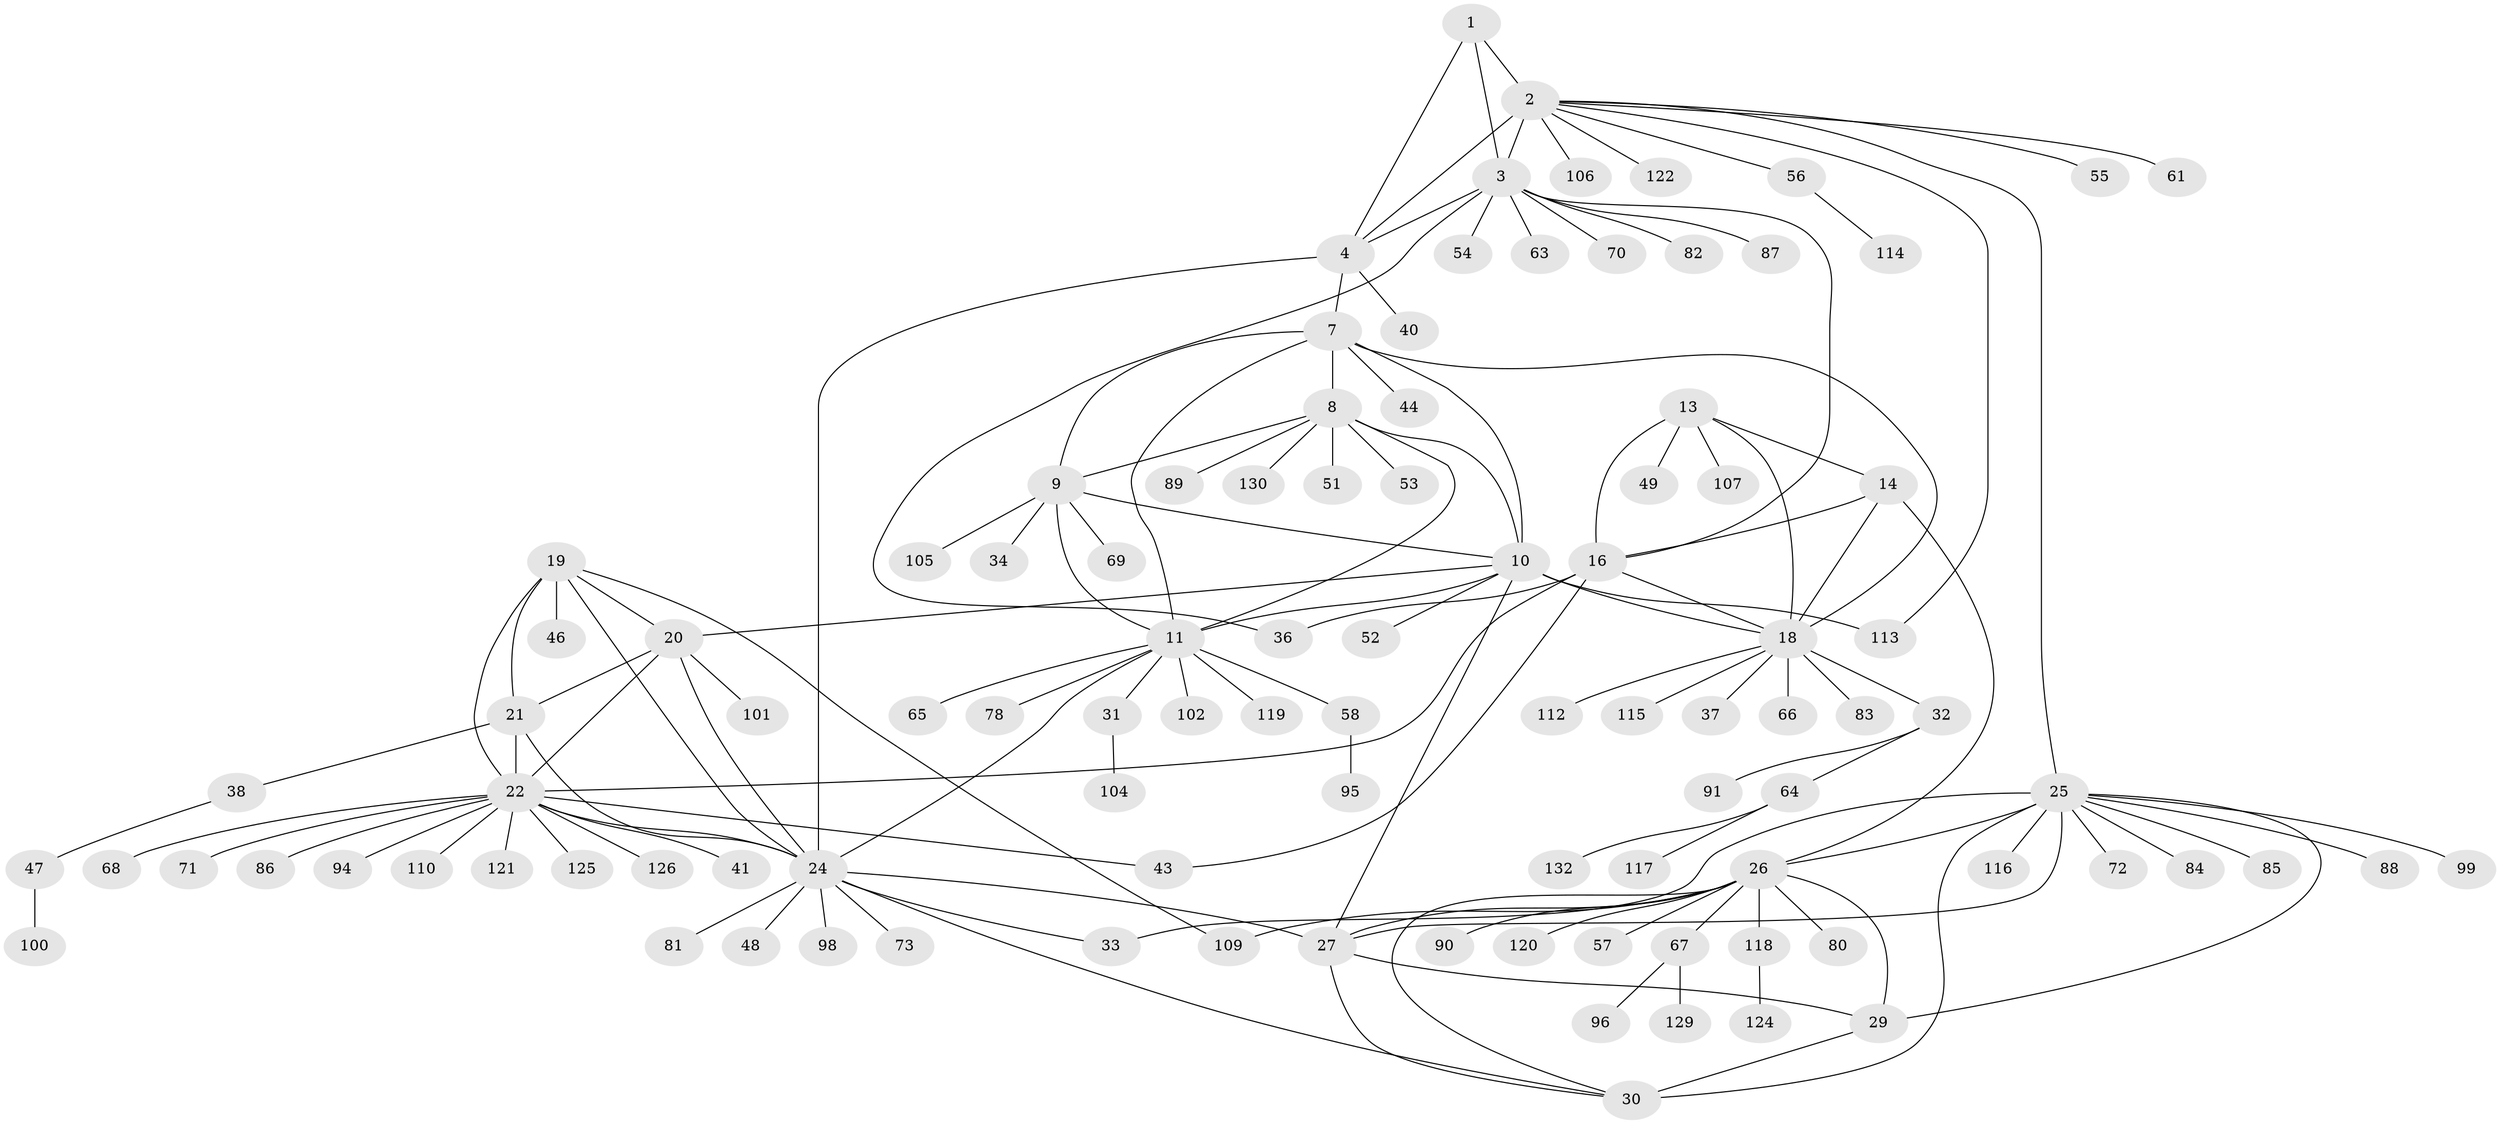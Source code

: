 // Generated by graph-tools (version 1.1) at 2025/24/03/03/25 07:24:12]
// undirected, 102 vertices, 139 edges
graph export_dot {
graph [start="1"]
  node [color=gray90,style=filled];
  1;
  2 [super="+6"];
  3 [super="+97"];
  4 [super="+5"];
  7;
  8 [super="+76"];
  9 [super="+42"];
  10 [super="+111"];
  11 [super="+12"];
  13 [super="+15"];
  14 [super="+50"];
  16 [super="+17"];
  18 [super="+77"];
  19 [super="+35"];
  20;
  21 [super="+60"];
  22 [super="+23"];
  24 [super="+39"];
  25 [super="+28"];
  26 [super="+92"];
  27 [super="+108"];
  29 [super="+45"];
  30;
  31;
  32;
  33;
  34;
  36;
  37;
  38;
  40;
  41;
  43;
  44;
  46;
  47 [super="+103"];
  48;
  49 [super="+62"];
  51;
  52;
  53;
  54;
  55 [super="+75"];
  56 [super="+74"];
  57;
  58 [super="+59"];
  61;
  63;
  64 [super="+79"];
  65 [super="+128"];
  66;
  67 [super="+93"];
  68;
  69;
  70;
  71;
  72;
  73;
  78;
  80;
  81;
  82;
  83;
  84;
  85;
  86;
  87;
  88;
  89;
  90 [super="+131"];
  91 [super="+127"];
  94;
  95;
  96;
  98;
  99;
  100;
  101;
  102;
  104;
  105;
  106;
  107 [super="+123"];
  109;
  110;
  112;
  113;
  114;
  115;
  116;
  117;
  118;
  119;
  120;
  121;
  122;
  124;
  125;
  126;
  129;
  130;
  132;
  1 -- 2 [weight=2];
  1 -- 3;
  1 -- 4 [weight=2];
  2 -- 3 [weight=2];
  2 -- 4 [weight=4];
  2 -- 55;
  2 -- 56;
  2 -- 113;
  2 -- 122;
  2 -- 25;
  2 -- 106;
  2 -- 61;
  3 -- 4 [weight=2];
  3 -- 16;
  3 -- 36;
  3 -- 54;
  3 -- 63;
  3 -- 70;
  3 -- 82;
  3 -- 87;
  4 -- 7;
  4 -- 24;
  4 -- 40;
  7 -- 8;
  7 -- 9;
  7 -- 10;
  7 -- 11 [weight=2];
  7 -- 18;
  7 -- 44;
  8 -- 9;
  8 -- 10;
  8 -- 11 [weight=2];
  8 -- 51;
  8 -- 53;
  8 -- 89;
  8 -- 130;
  9 -- 10;
  9 -- 11 [weight=2];
  9 -- 34;
  9 -- 69;
  9 -- 105;
  10 -- 11 [weight=2];
  10 -- 20;
  10 -- 27;
  10 -- 52;
  10 -- 113;
  10 -- 18;
  11 -- 58;
  11 -- 65;
  11 -- 78;
  11 -- 119;
  11 -- 102;
  11 -- 31;
  11 -- 24;
  13 -- 14 [weight=2];
  13 -- 16 [weight=4];
  13 -- 18 [weight=2];
  13 -- 49;
  13 -- 107;
  14 -- 16 [weight=2];
  14 -- 18;
  14 -- 26;
  16 -- 18 [weight=2];
  16 -- 36;
  16 -- 43;
  16 -- 22;
  18 -- 32;
  18 -- 37;
  18 -- 66;
  18 -- 83;
  18 -- 112;
  18 -- 115;
  19 -- 20;
  19 -- 21;
  19 -- 22 [weight=2];
  19 -- 24;
  19 -- 109;
  19 -- 46;
  20 -- 21;
  20 -- 22 [weight=2];
  20 -- 24;
  20 -- 101;
  21 -- 22 [weight=2];
  21 -- 24;
  21 -- 38;
  22 -- 24 [weight=2];
  22 -- 41;
  22 -- 43;
  22 -- 110;
  22 -- 68;
  22 -- 71;
  22 -- 86;
  22 -- 121;
  22 -- 94;
  22 -- 125;
  22 -- 126;
  24 -- 30;
  24 -- 33;
  24 -- 48;
  24 -- 73;
  24 -- 81;
  24 -- 27;
  24 -- 98;
  25 -- 26 [weight=2];
  25 -- 27 [weight=2];
  25 -- 29 [weight=2];
  25 -- 30 [weight=2];
  25 -- 33;
  25 -- 85;
  25 -- 116;
  25 -- 99;
  25 -- 72;
  25 -- 84;
  25 -- 88;
  26 -- 27;
  26 -- 29;
  26 -- 30;
  26 -- 57;
  26 -- 67;
  26 -- 80;
  26 -- 90;
  26 -- 109;
  26 -- 118;
  26 -- 120;
  27 -- 29;
  27 -- 30;
  29 -- 30;
  31 -- 104;
  32 -- 64;
  32 -- 91;
  38 -- 47;
  47 -- 100;
  56 -- 114;
  58 -- 95;
  64 -- 117;
  64 -- 132;
  67 -- 96;
  67 -- 129;
  118 -- 124;
}
